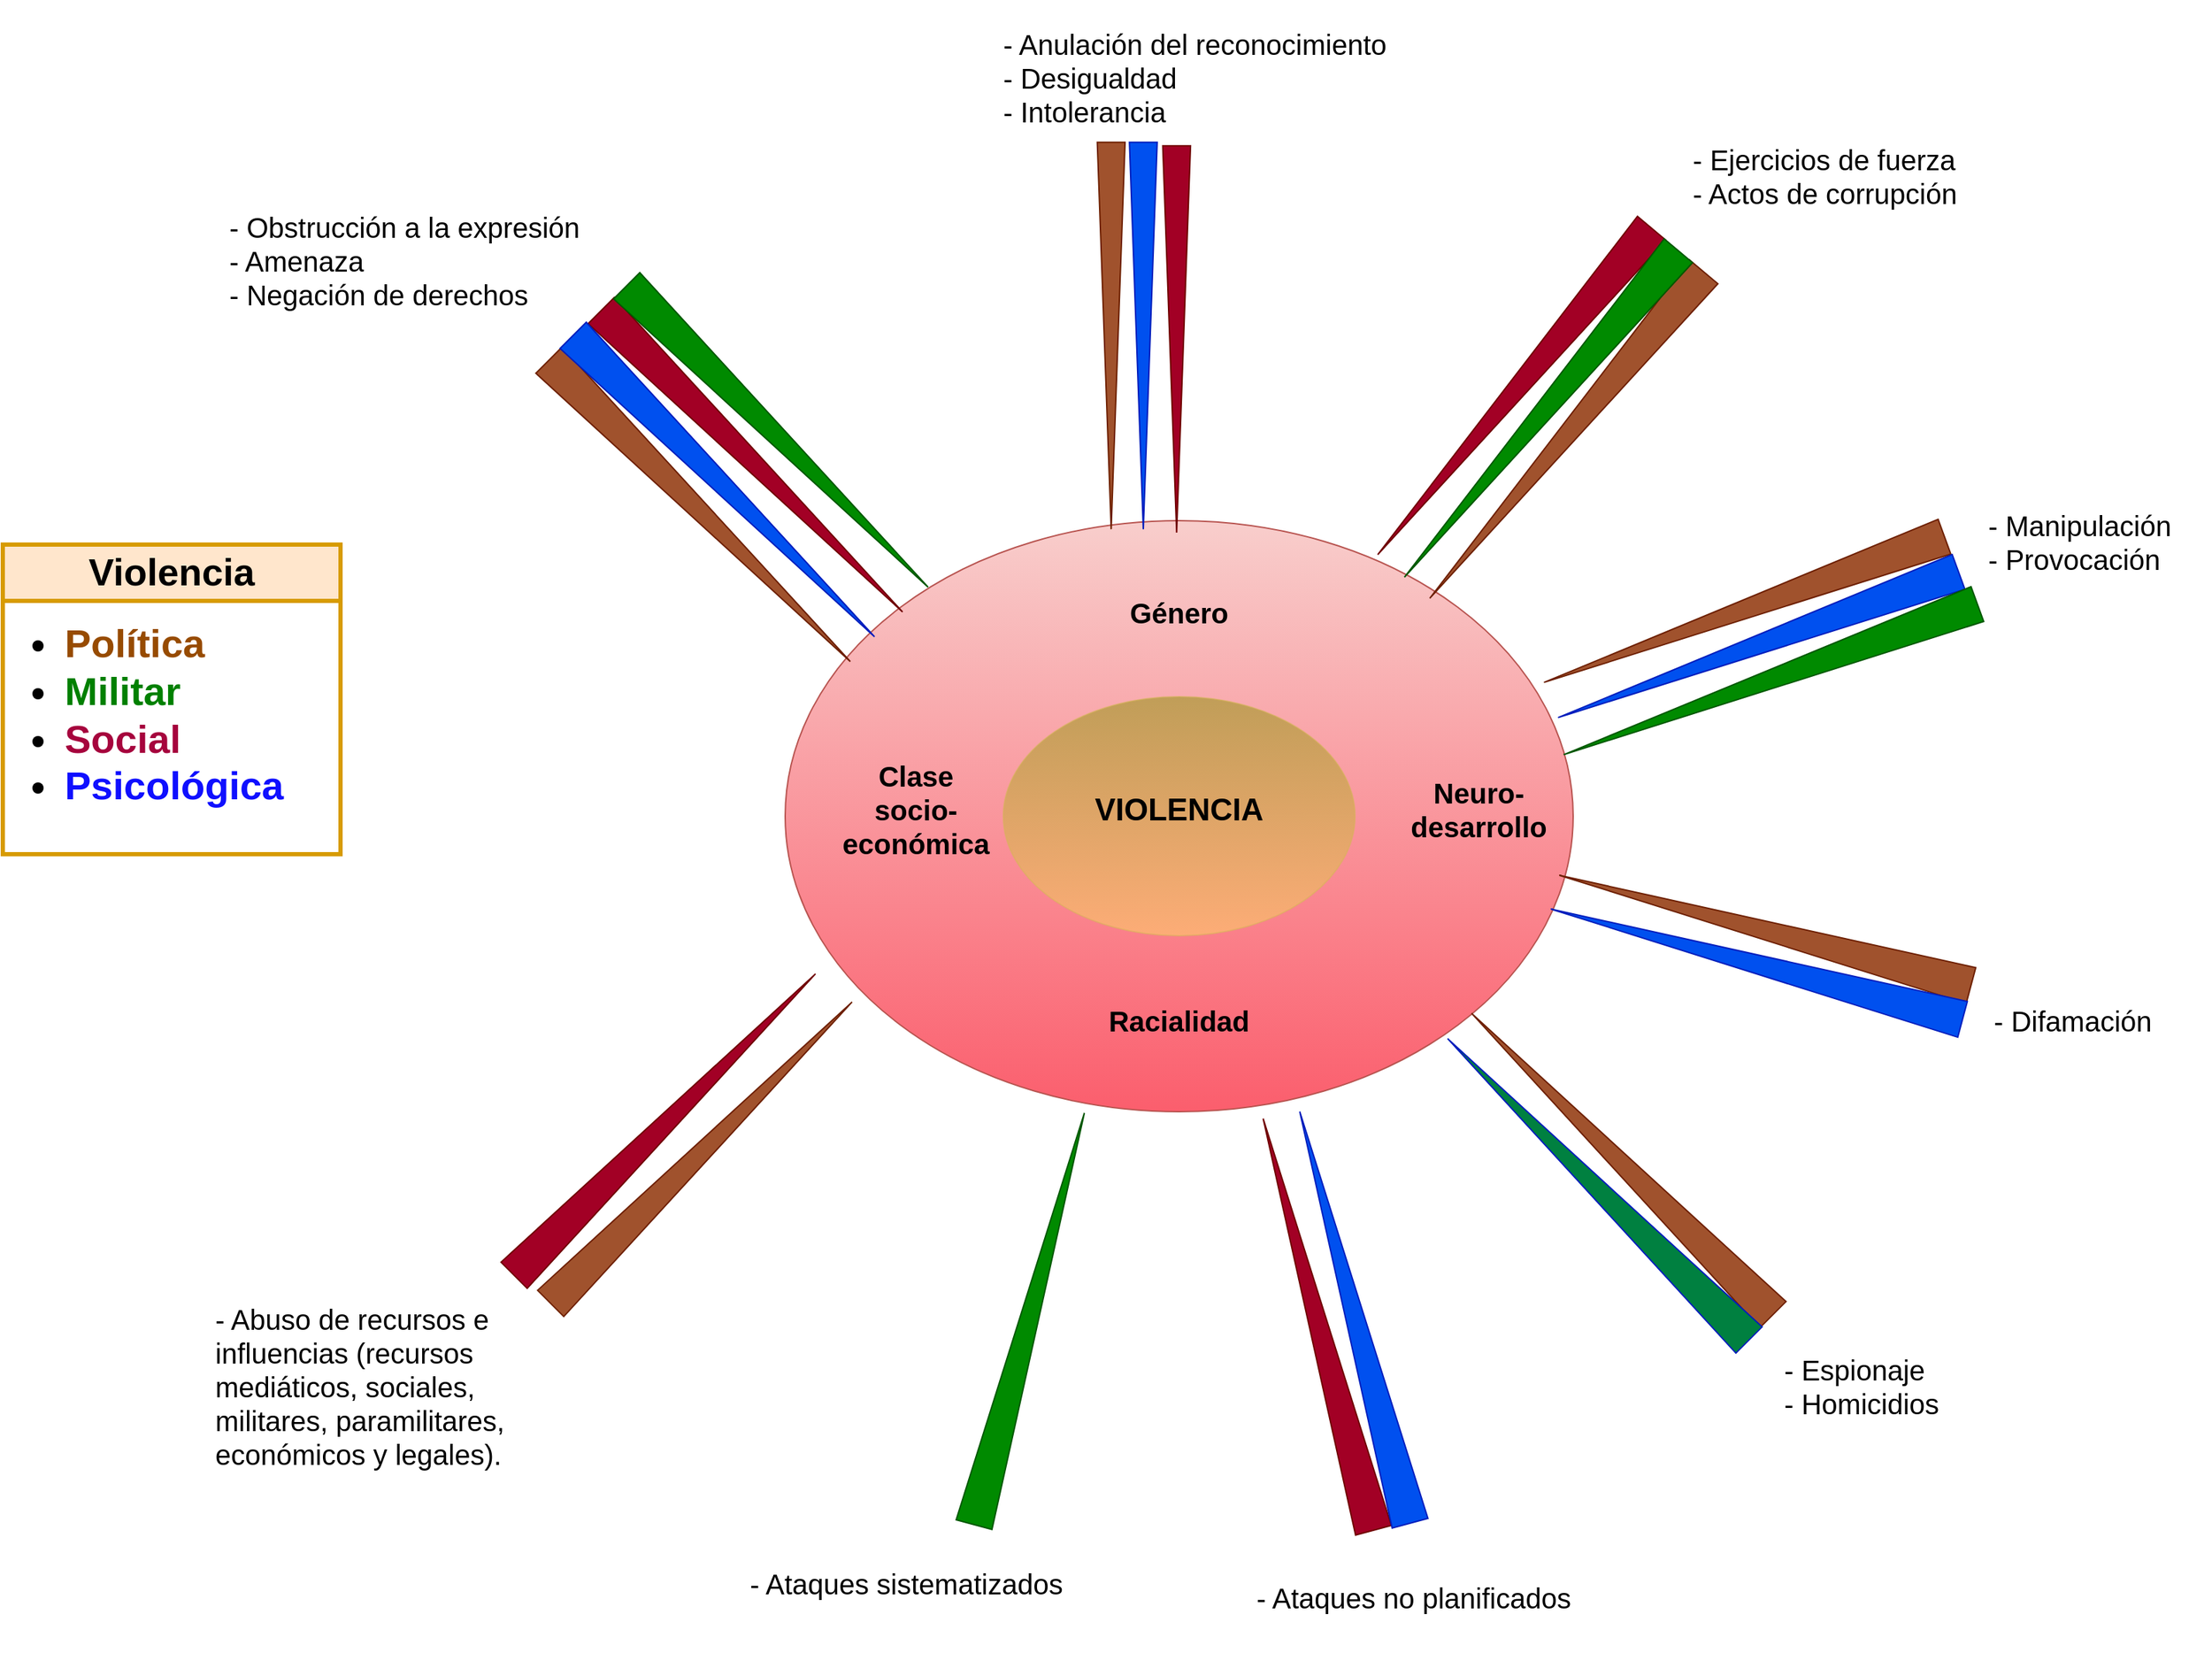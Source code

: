 <mxfile version="21.2.3" type="github">
  <diagram name="Page-1" id="5987fedf-629e-85c4-6858-42fee31821dd">
    <mxGraphModel dx="1956" dy="964" grid="1" gridSize="10" guides="1" tooltips="1" connect="1" arrows="1" fold="1" page="1" pageScale="1.5" pageWidth="1169" pageHeight="826" background="#ffffff" math="0" shadow="0">
      <root>
        <mxCell id="0" style=";html=1;" />
        <mxCell id="1" style=";html=1;" parent="0" />
        <mxCell id="YfqoGUxCrP-vsWwG5_EB-9" value="" style="ellipse;whiteSpace=wrap;html=1;fillColor=#f8cecc;strokeColor=#b85450;gradientColor=#fb5e6d;movable=0;resizable=0;rotatable=0;deletable=0;editable=0;locked=1;connectable=0;" vertex="1" parent="1">
          <mxGeometry x="597" y="370" width="560" height="420" as="geometry" />
        </mxCell>
        <mxCell id="YfqoGUxCrP-vsWwG5_EB-32" value="" style="group;movable=0;resizable=0;rotatable=0;deletable=0;editable=0;locked=1;connectable=0;" vertex="1" connectable="0" parent="1">
          <mxGeometry x="660" y="420" width="460" height="320" as="geometry" />
        </mxCell>
        <mxCell id="2a5a01dd2e413fbf-3" value="" style="ellipse;whiteSpace=wrap;rounded=0;shadow=0;strokeWidth=1;fillColor=#ffd964;fontSize=24;align=center;strokeColor=#d6b656;opacity=50;fillStyle=auto;html=1;gradientColor=#888f01;gradientDirection=north;movable=1;resizable=1;rotatable=1;deletable=1;editable=1;locked=0;connectable=1;" parent="YfqoGUxCrP-vsWwG5_EB-32" vertex="1">
          <mxGeometry x="92" y="75" width="250" height="170" as="geometry" />
        </mxCell>
        <mxCell id="YfqoGUxCrP-vsWwG5_EB-5" value="&lt;font style=&quot;font-size: 22px;&quot;&gt;VIOLENCIA&lt;/font&gt;" style="text;strokeColor=none;align=center;fillColor=none;html=1;verticalAlign=middle;whiteSpace=wrap;rounded=0;fontSize=35;fontStyle=1;movable=1;resizable=1;rotatable=1;deletable=1;editable=1;locked=0;connectable=1;" vertex="1" parent="YfqoGUxCrP-vsWwG5_EB-32">
          <mxGeometry x="142" y="90" width="150" height="120" as="geometry" />
        </mxCell>
        <mxCell id="YfqoGUxCrP-vsWwG5_EB-13" value="&lt;font style=&quot;font-size: 20px;&quot;&gt;Género&lt;/font&gt;" style="text;strokeColor=none;align=center;fillColor=none;html=1;verticalAlign=middle;whiteSpace=wrap;rounded=0;fontStyle=1;movable=1;resizable=1;rotatable=1;deletable=1;editable=1;locked=0;connectable=1;" vertex="1" parent="YfqoGUxCrP-vsWwG5_EB-32">
          <mxGeometry x="187" width="60" height="30" as="geometry" />
        </mxCell>
        <mxCell id="YfqoGUxCrP-vsWwG5_EB-20" value="&lt;font style=&quot;font-size: 20px;&quot;&gt;Racialidad&lt;/font&gt;" style="text;strokeColor=none;align=center;fillColor=none;html=1;verticalAlign=middle;whiteSpace=wrap;rounded=0;fontStyle=1;movable=1;resizable=1;rotatable=1;deletable=1;editable=1;locked=0;connectable=1;" vertex="1" parent="YfqoGUxCrP-vsWwG5_EB-32">
          <mxGeometry x="187" y="290" width="60" height="30" as="geometry" />
        </mxCell>
        <mxCell id="YfqoGUxCrP-vsWwG5_EB-21" value="&lt;font style=&quot;font-size: 20px;&quot;&gt;Neuro-desarrollo&lt;/font&gt;" style="text;strokeColor=none;align=center;fillColor=none;html=1;verticalAlign=middle;whiteSpace=wrap;rounded=0;fontStyle=1;movable=1;resizable=1;rotatable=1;deletable=1;editable=1;locked=0;connectable=1;" vertex="1" parent="YfqoGUxCrP-vsWwG5_EB-32">
          <mxGeometry x="400" y="140" width="60" height="30" as="geometry" />
        </mxCell>
        <mxCell id="YfqoGUxCrP-vsWwG5_EB-22" value="&lt;font style=&quot;font-size: 20px;&quot;&gt;Clase&lt;br&gt;socio-económica&lt;br&gt;&lt;/font&gt;" style="text;strokeColor=none;align=center;fillColor=none;html=1;verticalAlign=middle;whiteSpace=wrap;rounded=0;fontStyle=1;movable=1;resizable=1;rotatable=1;deletable=1;editable=1;locked=0;connectable=1;" vertex="1" parent="YfqoGUxCrP-vsWwG5_EB-32">
          <mxGeometry y="120" width="60" height="70" as="geometry" />
        </mxCell>
        <mxCell id="YfqoGUxCrP-vsWwG5_EB-34" value="&lt;div align=&quot;left&quot;&gt;&lt;font style=&quot;font-size: 20px;&quot;&gt;- Obstrucción a la expresión&lt;/font&gt;&lt;/div&gt;&lt;div align=&quot;left&quot;&gt;&lt;font style=&quot;font-size: 20px;&quot;&gt;- Amenaza&lt;/font&gt;&lt;/div&gt;&lt;div align=&quot;left&quot;&gt;&lt;font style=&quot;font-size: 20px;&quot;&gt;- Negación de derechos&lt;br&gt;&lt;/font&gt;&lt;/div&gt;" style="text;strokeColor=none;align=left;fillColor=none;html=1;verticalAlign=middle;whiteSpace=wrap;rounded=0;fontSize=12;fontFamily=Helvetica;fontColor=default;" vertex="1" parent="1">
          <mxGeometry x="200" y="130" width="270" height="110" as="geometry" />
        </mxCell>
        <mxCell id="YfqoGUxCrP-vsWwG5_EB-36" value="&lt;font style=&quot;font-size: 20px;&quot;&gt;- Anulación del reconocimiento&lt;/font&gt;&lt;div align=&quot;left&quot;&gt;&lt;font style=&quot;font-size: 20px;&quot;&gt;- Desigualdad&lt;/font&gt;&lt;/div&gt;&lt;div align=&quot;left&quot;&gt;&lt;font style=&quot;font-size: 20px;&quot;&gt;- Intolerancia&lt;br&gt;&lt;/font&gt;&lt;/div&gt;" style="text;strokeColor=none;align=left;fillColor=none;html=1;verticalAlign=middle;whiteSpace=wrap;rounded=0;fontSize=12;fontFamily=Helvetica;fontColor=default;" vertex="1" parent="1">
          <mxGeometry x="750" width="280" height="110" as="geometry" />
        </mxCell>
        <mxCell id="YfqoGUxCrP-vsWwG5_EB-37" value="&lt;div align=&quot;left&quot;&gt;&lt;font style=&quot;font-size: 20px;&quot;&gt;- Ejercicios de fuerza&lt;/font&gt;&lt;/div&gt;&lt;div align=&quot;left&quot;&gt;&lt;font style=&quot;font-size: 20px;&quot;&gt;- Actos de corrupción&lt;br&gt;&lt;/font&gt;&lt;/div&gt;" style="text;strokeColor=none;align=left;fillColor=none;html=1;verticalAlign=middle;whiteSpace=wrap;rounded=0;fontSize=12;fontFamily=Helvetica;fontColor=default;" vertex="1" parent="1">
          <mxGeometry x="1240" y="70" width="270" height="110" as="geometry" />
        </mxCell>
        <mxCell id="YfqoGUxCrP-vsWwG5_EB-39" value="&lt;div align=&quot;left&quot;&gt;&lt;font style=&quot;font-size: 20px;&quot;&gt;- Difamación&lt;br&gt;&lt;/font&gt;&lt;/div&gt;" style="text;strokeColor=none;align=left;fillColor=none;html=1;verticalAlign=middle;whiteSpace=wrap;rounded=0;fontSize=12;fontFamily=Helvetica;fontColor=default;" vertex="1" parent="1">
          <mxGeometry x="1453.7" y="670" width="150" height="110" as="geometry" />
        </mxCell>
        <mxCell id="YfqoGUxCrP-vsWwG5_EB-40" value="&lt;div align=&quot;left&quot;&gt;&lt;font style=&quot;font-size: 20px;&quot;&gt;- Espionaje&lt;/font&gt;&lt;/div&gt;&lt;div align=&quot;left&quot;&gt;&lt;font style=&quot;font-size: 20px;&quot;&gt;- Homicidios&lt;br&gt;&lt;/font&gt;&lt;/div&gt;" style="text;strokeColor=none;align=left;fillColor=none;html=1;verticalAlign=middle;whiteSpace=wrap;rounded=0;fontSize=12;fontFamily=Helvetica;fontColor=default;" vertex="1" parent="1">
          <mxGeometry x="1305" y="930" width="140" height="110" as="geometry" />
        </mxCell>
        <mxCell id="YfqoGUxCrP-vsWwG5_EB-41" value="&lt;div align=&quot;left&quot;&gt;&lt;font style=&quot;font-size: 20px;&quot;&gt;- Ataques no planificados&lt;br&gt;&lt;/font&gt;&lt;/div&gt;" style="text;strokeColor=none;align=left;fillColor=none;html=1;verticalAlign=middle;whiteSpace=wrap;rounded=0;fontSize=12;fontFamily=Helvetica;fontColor=default;" vertex="1" parent="1">
          <mxGeometry x="930" y="1080" width="230" height="110" as="geometry" />
        </mxCell>
        <mxCell id="YfqoGUxCrP-vsWwG5_EB-42" value="&lt;div align=&quot;left&quot;&gt;&lt;font style=&quot;font-size: 20px;&quot;&gt;- Ataques sistematizados&lt;br&gt;&lt;/font&gt;&lt;/div&gt;" style="text;strokeColor=none;align=left;fillColor=none;html=1;verticalAlign=middle;whiteSpace=wrap;rounded=0;fontSize=12;fontFamily=Helvetica;fontColor=default;" vertex="1" parent="1">
          <mxGeometry x="570" y="1070" width="240" height="110" as="geometry" />
        </mxCell>
        <mxCell id="YfqoGUxCrP-vsWwG5_EB-43" value="&lt;div align=&quot;left&quot;&gt;&lt;font style=&quot;font-size: 20px;&quot;&gt;- Abuso de recursos e influencias (recursos mediáticos, sociales, militares, paramilitares, económicos y legales).&lt;br&gt;&lt;/font&gt;&lt;/div&gt;" style="text;strokeColor=none;align=left;fillColor=none;html=1;verticalAlign=middle;whiteSpace=wrap;rounded=0;fontSize=12;fontFamily=Helvetica;fontColor=default;" vertex="1" parent="1">
          <mxGeometry x="190" y="930" width="230" height="110" as="geometry" />
        </mxCell>
        <mxCell id="YfqoGUxCrP-vsWwG5_EB-45" value="" style="group;rotation=-225;" vertex="1" connectable="0" parent="1">
          <mxGeometry x="785.2" y="188.42" width="262.19" height="210" as="geometry" />
        </mxCell>
        <mxCell id="YfqoGUxCrP-vsWwG5_EB-46" value="" style="triangle;whiteSpace=wrap;html=1;rotation=-270;fillColor=#a0522d;fontColor=#ffffff;strokeColor=#6D1F00;" vertex="1" parent="YfqoGUxCrP-vsWwG5_EB-45">
          <mxGeometry x="-93.971" y="40.334" width="274.899" height="19.744" as="geometry" />
        </mxCell>
        <mxCell id="YfqoGUxCrP-vsWwG5_EB-47" value="" style="triangle;whiteSpace=wrap;html=1;rotation=-270;fillColor=#a20025;fontColor=#ffffff;strokeColor=#6F0000;" vertex="1" parent="YfqoGUxCrP-vsWwG5_EB-45">
          <mxGeometry x="-47.453" y="42.757" width="274.899" height="19.744" as="geometry" />
        </mxCell>
        <mxCell id="YfqoGUxCrP-vsWwG5_EB-48" value="" style="triangle;whiteSpace=wrap;html=1;rotation=-270;fillColor=#0050ef;fontColor=#ffffff;strokeColor=#001DBC;" vertex="1" parent="YfqoGUxCrP-vsWwG5_EB-45">
          <mxGeometry x="-71.135" y="40.334" width="274.899" height="19.744" as="geometry" />
        </mxCell>
        <mxCell id="YfqoGUxCrP-vsWwG5_EB-53" value="&lt;font style=&quot;font-size: 27px;&quot;&gt;Violencia&lt;/font&gt;" style="swimlane;whiteSpace=wrap;html=1;strokeColor=#d79b00;fontFamily=Helvetica;fontSize=12;fillColor=#ffe6cc;startSize=40;swimlaneFillColor=none;strokeWidth=3;" vertex="1" parent="1">
          <mxGeometry x="41" y="387" width="240" height="220" as="geometry" />
        </mxCell>
        <mxCell id="YfqoGUxCrP-vsWwG5_EB-54" value="&lt;ul style=&quot;font-size: 28px;&quot;&gt;&lt;li&gt;&lt;b&gt;&lt;font style=&quot;font-size: 28px;&quot; color=&quot;#974b00&quot;&gt;Política&lt;/font&gt;&lt;/b&gt;&lt;/li&gt;&lt;li&gt;&lt;b&gt;&lt;font style=&quot;font-size: 28px;&quot; color=&quot;#008000&quot;&gt;Militar&lt;/font&gt;&lt;/b&gt;&lt;/li&gt;&lt;li&gt;&lt;font color=&quot;#a6043d&quot;&gt;&lt;b&gt;&lt;font style=&quot;font-size: 28px;&quot;&gt;Social&lt;/font&gt;&lt;/b&gt;&lt;/font&gt;&lt;/li&gt;&lt;li&gt;&lt;b&gt;&lt;font style=&quot;font-size: 28px;&quot; color=&quot;#0f0fff&quot;&gt;Psicológica&lt;br&gt;&lt;/font&gt;&lt;/b&gt;&lt;/li&gt;&lt;/ul&gt;" style="text;strokeColor=none;align=left;fillColor=none;html=1;verticalAlign=middle;whiteSpace=wrap;rounded=0;fontSize=12;fontFamily=Helvetica;fontColor=default;" vertex="1" parent="YfqoGUxCrP-vsWwG5_EB-53">
          <mxGeometry x="2" y="61" width="230" height="120" as="geometry" />
        </mxCell>
        <mxCell id="YfqoGUxCrP-vsWwG5_EB-71" value="" style="group;rotation=-30;" vertex="1" connectable="0" parent="1">
          <mxGeometry x="1110" y="570" width="288.87" height="280" as="geometry" />
        </mxCell>
        <mxCell id="YfqoGUxCrP-vsWwG5_EB-72" value="" style="triangle;whiteSpace=wrap;html=1;rotation=-525;fillColor=#a0522d;fontColor=#ffffff;strokeColor=#6D1F00;" vertex="1" parent="YfqoGUxCrP-vsWwG5_EB-71">
          <mxGeometry x="32" y="78" width="302.872" height="26.325" as="geometry" />
        </mxCell>
        <mxCell id="YfqoGUxCrP-vsWwG5_EB-74" value="" style="triangle;whiteSpace=wrap;html=1;rotation=-525;fillColor=#0050ef;fontColor=#ffffff;strokeColor=#001DBC;" vertex="1" parent="YfqoGUxCrP-vsWwG5_EB-71">
          <mxGeometry x="26" y="102" width="302.872" height="26.325" as="geometry" />
        </mxCell>
        <mxCell id="YfqoGUxCrP-vsWwG5_EB-76" value="" style="group;rotation=90;" vertex="1" connectable="0" parent="1">
          <mxGeometry x="450" y="200" width="288.87" height="280" as="geometry" />
        </mxCell>
        <mxCell id="YfqoGUxCrP-vsWwG5_EB-77" value="" style="triangle;whiteSpace=wrap;html=1;rotation=45;fillColor=#a0522d;fontColor=#ffffff;strokeColor=#6D1F00;" vertex="1" parent="YfqoGUxCrP-vsWwG5_EB-76">
          <mxGeometry x="-65.227" y="149.877" width="302.872" height="26.325" as="geometry" />
        </mxCell>
        <mxCell id="YfqoGUxCrP-vsWwG5_EB-78" value="" style="triangle;whiteSpace=wrap;html=1;rotation=45;fillColor=#a20025;fontColor=#ffffff;strokeColor=#6F0000;" vertex="1" parent="YfqoGUxCrP-vsWwG5_EB-76">
          <mxGeometry x="-28.084" y="114.612" width="302.872" height="26.325" as="geometry" />
        </mxCell>
        <mxCell id="YfqoGUxCrP-vsWwG5_EB-79" value="" style="triangle;whiteSpace=wrap;html=1;rotation=45;fillColor=#0050ef;fontColor=#ffffff;strokeColor=#001DBC;" vertex="1" parent="YfqoGUxCrP-vsWwG5_EB-76">
          <mxGeometry x="-48.015" y="132.244" width="302.872" height="26.325" as="geometry" />
        </mxCell>
        <mxCell id="YfqoGUxCrP-vsWwG5_EB-80" value="" style="triangle;whiteSpace=wrap;html=1;rotation=45;fillColor=#008a00;fontColor=#ffffff;strokeColor=#005700;" vertex="1" parent="YfqoGUxCrP-vsWwG5_EB-76">
          <mxGeometry x="-9.965" y="96.979" width="302.872" height="26.325" as="geometry" />
        </mxCell>
        <mxCell id="YfqoGUxCrP-vsWwG5_EB-84" value="" style="group;rotation=-30;" vertex="1" connectable="0" parent="1">
          <mxGeometry x="650" y="780" width="288.87" height="280" as="geometry" />
        </mxCell>
        <mxCell id="YfqoGUxCrP-vsWwG5_EB-88" value="" style="triangle;whiteSpace=wrap;html=1;rotation=-75;fillColor=#008a00;fontColor=#ffffff;strokeColor=#005700;" vertex="1" parent="YfqoGUxCrP-vsWwG5_EB-84">
          <mxGeometry x="-31" y="144" width="302.872" height="26.325" as="geometry" />
        </mxCell>
        <mxCell id="YfqoGUxCrP-vsWwG5_EB-89" value="" style="group;rotation=0;" vertex="1" connectable="0" parent="1">
          <mxGeometry x="370" y="620" width="288.87" height="280" as="geometry" />
        </mxCell>
        <mxCell id="YfqoGUxCrP-vsWwG5_EB-90" value="" style="triangle;whiteSpace=wrap;html=1;rotation=-45;fillColor=#a0522d;fontColor=#ffffff;strokeColor=#6D1F00;" vertex="1" parent="YfqoGUxCrP-vsWwG5_EB-89">
          <mxGeometry x="16" y="186" width="302.872" height="26.325" as="geometry" />
        </mxCell>
        <mxCell id="YfqoGUxCrP-vsWwG5_EB-91" value="" style="triangle;whiteSpace=wrap;html=1;rotation=-45;fillColor=#a20025;fontColor=#ffffff;strokeColor=#6F0000;" vertex="1" parent="YfqoGUxCrP-vsWwG5_EB-89">
          <mxGeometry x="-10" y="166" width="302.872" height="26.325" as="geometry" />
        </mxCell>
        <mxCell id="YfqoGUxCrP-vsWwG5_EB-38" value="&lt;div align=&quot;left&quot;&gt;&lt;font style=&quot;font-size: 20px;&quot;&gt;- Manipulación&lt;/font&gt;&lt;/div&gt;&lt;div align=&quot;left&quot;&gt;&lt;font style=&quot;font-size: 20px;&quot;&gt;- Provocación&lt;br&gt;&lt;/font&gt;&lt;/div&gt;" style="text;strokeColor=none;align=left;fillColor=none;html=1;verticalAlign=middle;whiteSpace=wrap;rounded=0;fontSize=12;fontFamily=Helvetica;fontColor=default;" vertex="1" parent="1">
          <mxGeometry x="1450" y="330" width="160" height="110" as="geometry" />
        </mxCell>
        <mxCell id="YfqoGUxCrP-vsWwG5_EB-125" value="" style="group;rotation=-90;" vertex="1" connectable="0" parent="1">
          <mxGeometry x="989.45" y="710" width="288.87" height="350" as="geometry" />
        </mxCell>
        <mxCell id="YfqoGUxCrP-vsWwG5_EB-126" value="" style="triangle;whiteSpace=wrap;html=1;rotation=-135;fillColor=#a0522d;fontColor=#ffffff;strokeColor=#6D1F00;" vertex="1" parent="YfqoGUxCrP-vsWwG5_EB-125">
          <mxGeometry x="51" y="104" width="302.872" height="26.325" as="geometry" />
        </mxCell>
        <mxCell id="YfqoGUxCrP-vsWwG5_EB-128" value="" style="triangle;whiteSpace=wrap;html=1;rotation=-135;fillColor=#008040;fontColor=#ffffff;strokeColor=#001DBC;" vertex="1" parent="YfqoGUxCrP-vsWwG5_EB-125">
          <mxGeometry x="34" y="122" width="302.872" height="26.325" as="geometry" />
        </mxCell>
        <mxCell id="YfqoGUxCrP-vsWwG5_EB-66" value="" style="group;rotation=-60;" vertex="1" connectable="0" parent="YfqoGUxCrP-vsWwG5_EB-125">
          <mxGeometry x="-170" y="70" width="288.87" height="280" as="geometry" />
        </mxCell>
        <mxCell id="YfqoGUxCrP-vsWwG5_EB-68" value="" style="triangle;whiteSpace=wrap;html=1;rotation=-105;fillColor=#a20025;fontColor=#ffffff;strokeColor=#6F0000;" vertex="1" parent="YfqoGUxCrP-vsWwG5_EB-66">
          <mxGeometry x="5" y="148" width="302.872" height="26.325" as="geometry" />
        </mxCell>
        <mxCell id="YfqoGUxCrP-vsWwG5_EB-69" value="" style="triangle;whiteSpace=wrap;html=1;rotation=-105;fillColor=#0050ef;fontColor=#ffffff;strokeColor=#001DBC;" vertex="1" parent="YfqoGUxCrP-vsWwG5_EB-66">
          <mxGeometry x="31" y="143" width="302.872" height="26.325" as="geometry" />
        </mxCell>
        <mxCell id="YfqoGUxCrP-vsWwG5_EB-115" value="" style="group;rotation=-155;" vertex="1" connectable="0" parent="1">
          <mxGeometry x="1131.13" y="357" width="322.57" height="280" as="geometry" />
        </mxCell>
        <mxCell id="YfqoGUxCrP-vsWwG5_EB-116" value="" style="triangle;whiteSpace=wrap;html=1;rotation=-200;fillColor=#a0522d;fontColor=#ffffff;strokeColor=#6D1F00;" vertex="1" parent="YfqoGUxCrP-vsWwG5_EB-115">
          <mxGeometry x="-4" y="63" width="302.872" height="26.325" as="geometry" />
        </mxCell>
        <mxCell id="YfqoGUxCrP-vsWwG5_EB-118" value="" style="triangle;whiteSpace=wrap;html=1;rotation=-200;fillColor=#0050ef;fontColor=#ffffff;strokeColor=#001DBC;" vertex="1" parent="YfqoGUxCrP-vsWwG5_EB-115">
          <mxGeometry x="6" y="88" width="302.872" height="26.325" as="geometry" />
        </mxCell>
        <mxCell id="YfqoGUxCrP-vsWwG5_EB-119" value="" style="triangle;whiteSpace=wrap;html=1;rotation=-200;fillColor=#008a00;fontColor=#ffffff;strokeColor=#005700;" vertex="1" parent="YfqoGUxCrP-vsWwG5_EB-115">
          <mxGeometry x="9.7" y="112.62" width="312.87" height="26.33" as="geometry" />
        </mxCell>
        <mxCell id="YfqoGUxCrP-vsWwG5_EB-131" value="" style="group;rotation=-5;" vertex="1" connectable="0" parent="1">
          <mxGeometry x="999.997" y="160.004" width="267.778" height="266.778" as="geometry" />
        </mxCell>
        <mxCell id="YfqoGUxCrP-vsWwG5_EB-56" value="" style="triangle;whiteSpace=wrap;html=1;rotation=-230;fillColor=#a0522d;fontColor=#ffffff;strokeColor=#6D1F00;" vertex="1" parent="YfqoGUxCrP-vsWwG5_EB-131">
          <mxGeometry x="1" y="136" width="302.872" height="26.325" as="geometry" />
        </mxCell>
        <mxCell id="YfqoGUxCrP-vsWwG5_EB-57" value="" style="triangle;whiteSpace=wrap;html=1;rotation=-230;fillColor=#a20025;fontColor=#ffffff;strokeColor=#6F0000;" vertex="1" parent="YfqoGUxCrP-vsWwG5_EB-131">
          <mxGeometry x="-36" y="105" width="302.872" height="26.325" as="geometry" />
        </mxCell>
        <mxCell id="YfqoGUxCrP-vsWwG5_EB-59" value="" style="triangle;whiteSpace=wrap;html=1;rotation=-230;fillColor=#008a00;fontColor=#ffffff;strokeColor=#005700;" vertex="1" parent="YfqoGUxCrP-vsWwG5_EB-131">
          <mxGeometry x="-17" y="121" width="302.872" height="26.325" as="geometry" />
        </mxCell>
      </root>
    </mxGraphModel>
  </diagram>
</mxfile>
